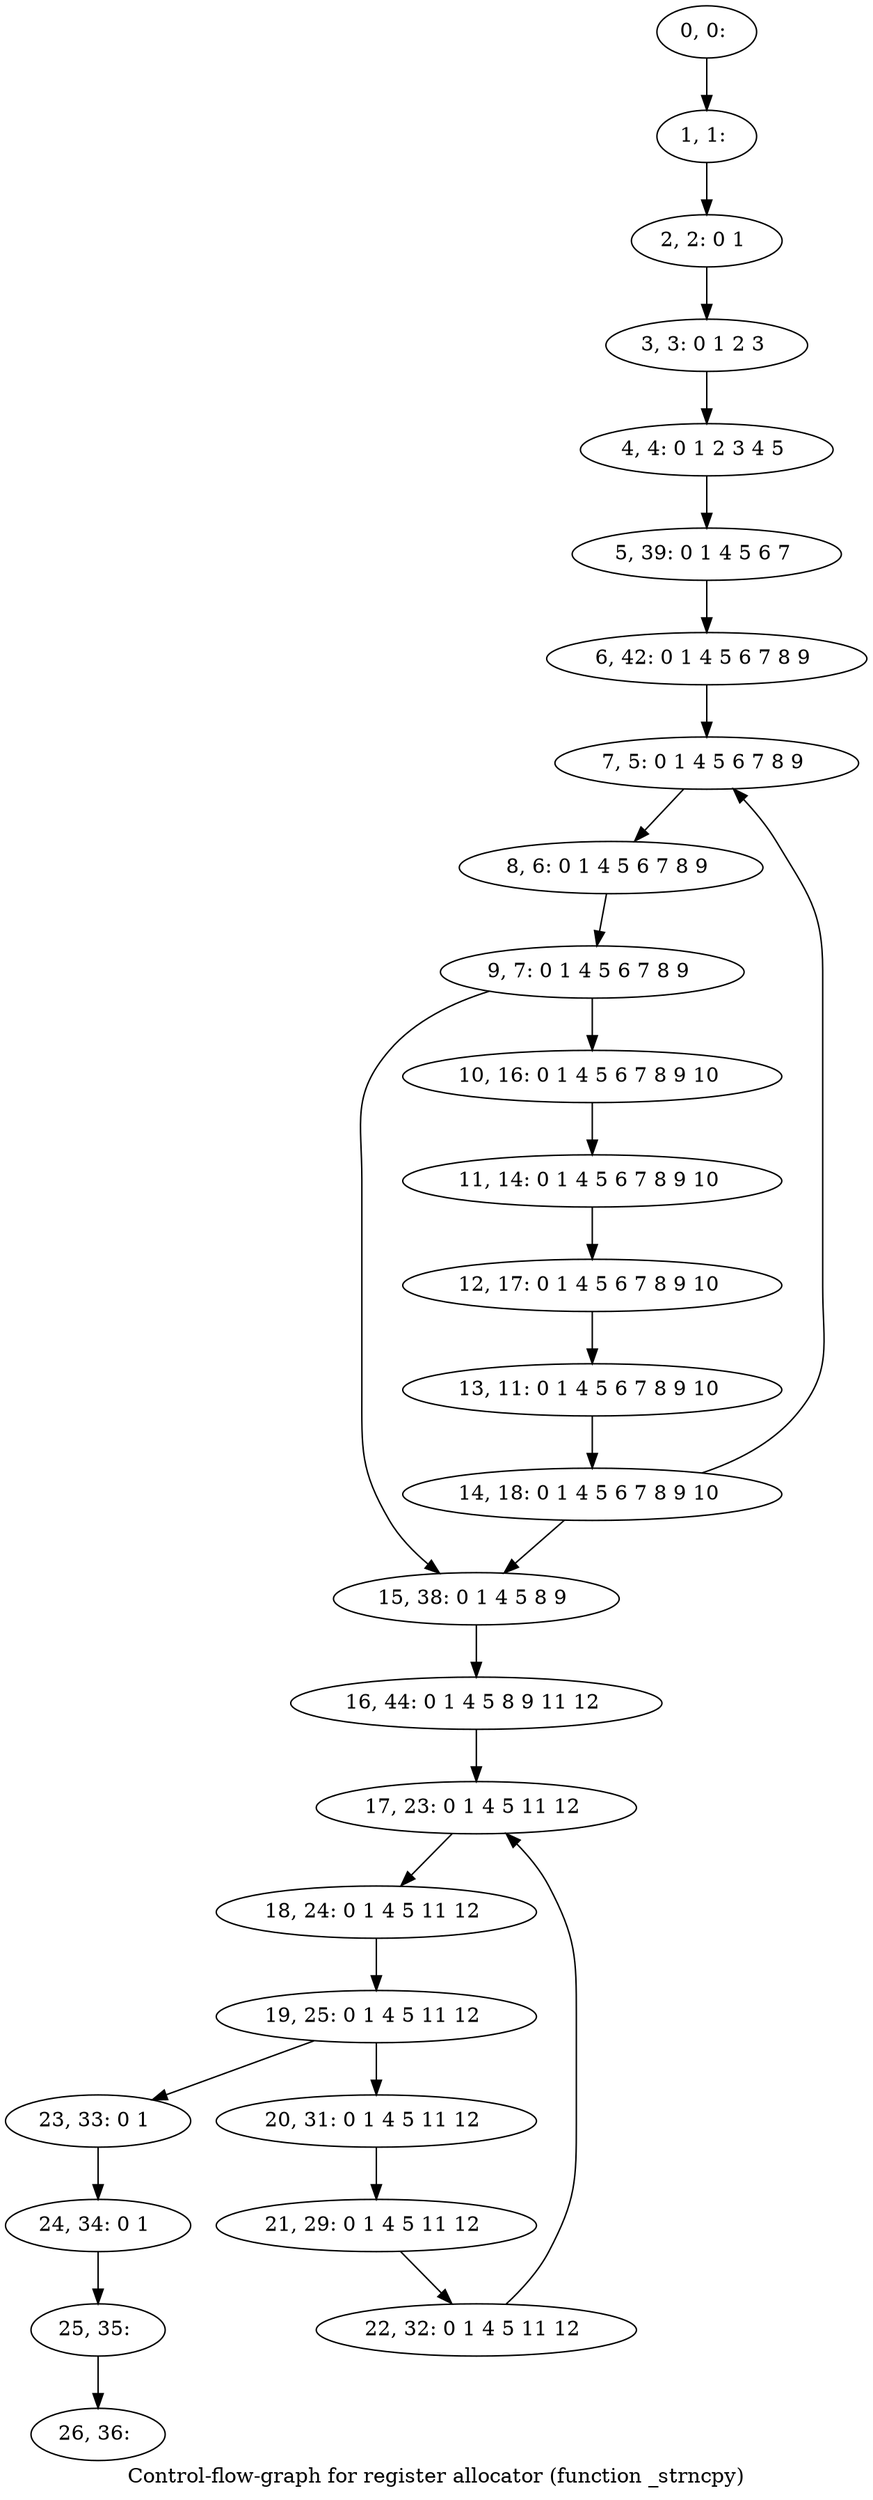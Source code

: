digraph G {
graph [label="Control-flow-graph for register allocator (function _strncpy)"]
0[label="0, 0: "];
1[label="1, 1: "];
2[label="2, 2: 0 1 "];
3[label="3, 3: 0 1 2 3 "];
4[label="4, 4: 0 1 2 3 4 5 "];
5[label="5, 39: 0 1 4 5 6 7 "];
6[label="6, 42: 0 1 4 5 6 7 8 9 "];
7[label="7, 5: 0 1 4 5 6 7 8 9 "];
8[label="8, 6: 0 1 4 5 6 7 8 9 "];
9[label="9, 7: 0 1 4 5 6 7 8 9 "];
10[label="10, 16: 0 1 4 5 6 7 8 9 10 "];
11[label="11, 14: 0 1 4 5 6 7 8 9 10 "];
12[label="12, 17: 0 1 4 5 6 7 8 9 10 "];
13[label="13, 11: 0 1 4 5 6 7 8 9 10 "];
14[label="14, 18: 0 1 4 5 6 7 8 9 10 "];
15[label="15, 38: 0 1 4 5 8 9 "];
16[label="16, 44: 0 1 4 5 8 9 11 12 "];
17[label="17, 23: 0 1 4 5 11 12 "];
18[label="18, 24: 0 1 4 5 11 12 "];
19[label="19, 25: 0 1 4 5 11 12 "];
20[label="20, 31: 0 1 4 5 11 12 "];
21[label="21, 29: 0 1 4 5 11 12 "];
22[label="22, 32: 0 1 4 5 11 12 "];
23[label="23, 33: 0 1 "];
24[label="24, 34: 0 1 "];
25[label="25, 35: "];
26[label="26, 36: "];
0->1 ;
1->2 ;
2->3 ;
3->4 ;
4->5 ;
5->6 ;
6->7 ;
7->8 ;
8->9 ;
9->10 ;
9->15 ;
10->11 ;
11->12 ;
12->13 ;
13->14 ;
14->15 ;
14->7 ;
15->16 ;
16->17 ;
17->18 ;
18->19 ;
19->20 ;
19->23 ;
20->21 ;
21->22 ;
22->17 ;
23->24 ;
24->25 ;
25->26 ;
}
